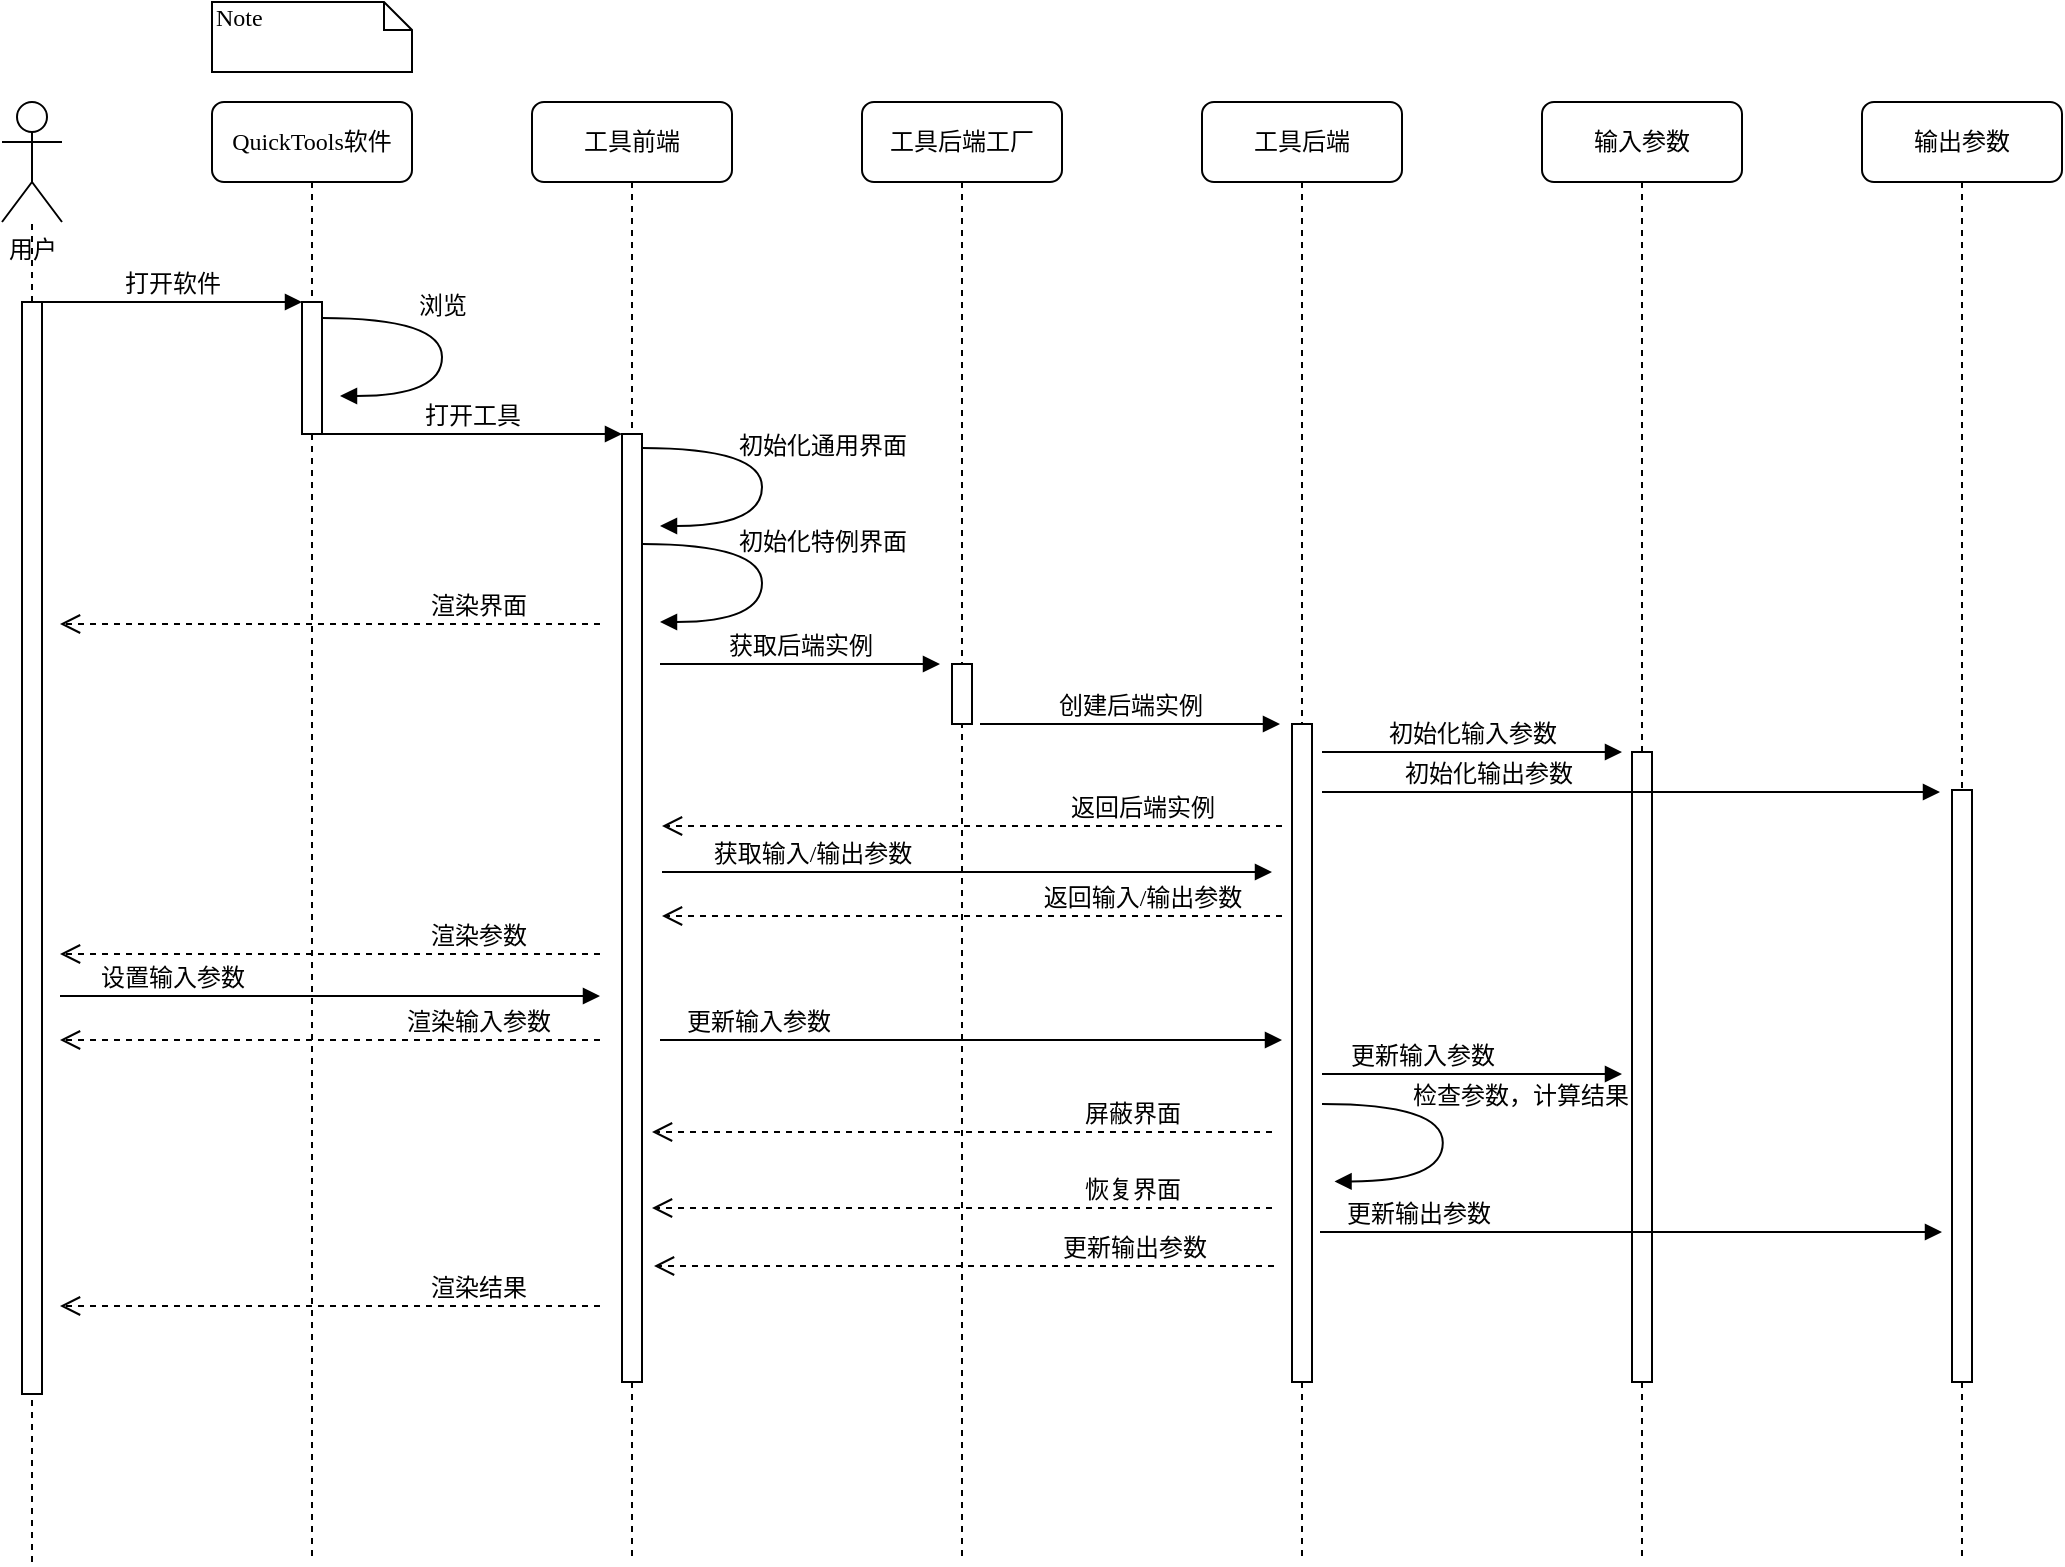 <mxfile version="23.1.5" type="device">
  <diagram name="Page-1" id="13e1069c-82ec-6db2-03f1-153e76fe0fe0">
    <mxGraphModel dx="1803" dy="1040" grid="1" gridSize="10" guides="1" tooltips="1" connect="1" arrows="1" fold="1" page="1" pageScale="1" pageWidth="1100" pageHeight="850" background="none" math="0" shadow="0">
      <root>
        <mxCell id="0" />
        <mxCell id="1" parent="0" />
        <mxCell id="zkXxXNobY6UrV_OO1nqk-1" value="QuickTools软件" style="shape=umlLifeline;perimeter=lifelinePerimeter;whiteSpace=wrap;html=1;container=1;collapsible=0;recursiveResize=0;outlineConnect=0;rounded=1;shadow=0;comic=0;labelBackgroundColor=none;strokeWidth=1;fontFamily=Verdana;fontSize=12;align=center;" parent="1" vertex="1">
          <mxGeometry x="146" y="84" width="100" height="730" as="geometry" />
        </mxCell>
        <mxCell id="5pYDzcxZIdraRvupaK1v-10" value="渲染界面" style="html=1;verticalAlign=bottom;endArrow=open;dashed=1;endSize=8;labelBackgroundColor=none;fontFamily=Verdana;fontSize=12;edgeStyle=elbowEdgeStyle;elbow=vertical;" parent="zkXxXNobY6UrV_OO1nqk-1" edge="1">
          <mxGeometry x="-0.548" relative="1" as="geometry">
            <mxPoint x="-76" y="261" as="targetPoint" />
            <Array as="points" />
            <mxPoint x="194" y="261" as="sourcePoint" />
            <mxPoint as="offset" />
          </mxGeometry>
        </mxCell>
        <mxCell id="5pYDzcxZIdraRvupaK1v-15" value="渲染结果" style="html=1;verticalAlign=bottom;endArrow=open;dashed=1;endSize=8;labelBackgroundColor=none;fontFamily=Verdana;fontSize=12;edgeStyle=elbowEdgeStyle;elbow=vertical;" parent="zkXxXNobY6UrV_OO1nqk-1" edge="1">
          <mxGeometry x="-0.548" relative="1" as="geometry">
            <mxPoint x="-76" y="602" as="targetPoint" />
            <Array as="points" />
            <mxPoint x="194" y="602" as="sourcePoint" />
            <mxPoint as="offset" />
          </mxGeometry>
        </mxCell>
        <mxCell id="0RdmLxTJzotYCwADJwB2-8" value="渲染参数" style="html=1;verticalAlign=bottom;endArrow=open;dashed=1;endSize=8;labelBackgroundColor=none;fontFamily=Verdana;fontSize=12;edgeStyle=elbowEdgeStyle;elbow=vertical;" edge="1" parent="zkXxXNobY6UrV_OO1nqk-1">
          <mxGeometry x="-0.548" relative="1" as="geometry">
            <mxPoint x="-76" y="426" as="targetPoint" />
            <Array as="points" />
            <mxPoint x="194" y="426" as="sourcePoint" />
            <mxPoint as="offset" />
          </mxGeometry>
        </mxCell>
        <mxCell id="zkXxXNobY6UrV_OO1nqk-3" value="" style="endArrow=none;dashed=1;html=1;rounded=0;" parent="1" target="zkXxXNobY6UrV_OO1nqk-11" edge="1">
          <mxGeometry width="50" height="50" relative="1" as="geometry">
            <mxPoint x="56" y="814" as="sourcePoint" />
            <mxPoint x="56" y="168" as="targetPoint" />
          </mxGeometry>
        </mxCell>
        <mxCell id="zkXxXNobY6UrV_OO1nqk-4" value="工具前端" style="shape=umlLifeline;perimeter=lifelinePerimeter;whiteSpace=wrap;html=1;container=1;collapsible=0;recursiveResize=0;outlineConnect=0;rounded=1;shadow=0;comic=0;labelBackgroundColor=none;strokeWidth=1;fontFamily=Verdana;fontSize=12;align=center;" parent="1" vertex="1">
          <mxGeometry x="306" y="84" width="100" height="730" as="geometry" />
        </mxCell>
        <mxCell id="5pYDzcxZIdraRvupaK1v-18" value="渲染输入参数" style="html=1;verticalAlign=bottom;endArrow=open;dashed=1;endSize=8;labelBackgroundColor=none;fontFamily=Verdana;fontSize=12;edgeStyle=elbowEdgeStyle;elbow=vertical;" parent="zkXxXNobY6UrV_OO1nqk-4" edge="1">
          <mxGeometry x="-0.547" relative="1" as="geometry">
            <mxPoint x="-236" y="469" as="targetPoint" />
            <Array as="points" />
            <mxPoint x="34" y="469" as="sourcePoint" />
            <mxPoint as="offset" />
          </mxGeometry>
        </mxCell>
        <mxCell id="0RdmLxTJzotYCwADJwB2-2" value="" style="html=1;points=[];perimeter=orthogonalPerimeter;rounded=0;shadow=0;comic=0;labelBackgroundColor=none;strokeWidth=1;fontFamily=Verdana;fontSize=12;align=center;" vertex="1" parent="zkXxXNobY6UrV_OO1nqk-4">
          <mxGeometry x="45" y="166" width="10" height="474" as="geometry" />
        </mxCell>
        <mxCell id="zkXxXNobY6UrV_OO1nqk-7" value="打开软件" style="html=1;verticalAlign=bottom;endArrow=block;entryX=0;entryY=0;labelBackgroundColor=none;fontFamily=Verdana;fontSize=12;edgeStyle=elbowEdgeStyle;elbow=vertical;" parent="1" source="zkXxXNobY6UrV_OO1nqk-12" target="zkXxXNobY6UrV_OO1nqk-13" edge="1">
          <mxGeometry relative="1" as="geometry">
            <mxPoint x="126" y="194" as="sourcePoint" />
            <mxPoint as="offset" />
          </mxGeometry>
        </mxCell>
        <mxCell id="zkXxXNobY6UrV_OO1nqk-8" value="打开工具" style="html=1;verticalAlign=bottom;endArrow=block;entryX=0;entryY=0;labelBackgroundColor=none;fontFamily=Verdana;fontSize=12;edgeStyle=elbowEdgeStyle;elbow=vertical;" parent="1" edge="1">
          <mxGeometry relative="1" as="geometry">
            <mxPoint x="201" y="249.997" as="sourcePoint" />
            <mxPoint x="351" y="250.14" as="targetPoint" />
          </mxGeometry>
        </mxCell>
        <mxCell id="zkXxXNobY6UrV_OO1nqk-9" value="Note" style="shape=note;whiteSpace=wrap;html=1;size=14;verticalAlign=top;align=left;spacingTop=-6;rounded=0;shadow=0;comic=0;labelBackgroundColor=none;strokeWidth=1;fontFamily=Verdana;fontSize=12" parent="1" vertex="1">
          <mxGeometry x="146" y="34" width="100" height="35" as="geometry" />
        </mxCell>
        <mxCell id="zkXxXNobY6UrV_OO1nqk-11" value="用户" style="shape=umlActor;verticalLabelPosition=bottom;verticalAlign=top;html=1;outlineConnect=0;" parent="1" vertex="1">
          <mxGeometry x="41" y="84" width="30" height="60" as="geometry" />
        </mxCell>
        <mxCell id="zkXxXNobY6UrV_OO1nqk-12" value="" style="html=1;points=[];perimeter=orthogonalPerimeter;rounded=0;shadow=0;comic=0;labelBackgroundColor=none;strokeWidth=1;fontFamily=Verdana;fontSize=12;align=center;" parent="1" vertex="1">
          <mxGeometry x="51" y="184" width="10" height="546" as="geometry" />
        </mxCell>
        <mxCell id="zkXxXNobY6UrV_OO1nqk-13" value="" style="html=1;points=[];perimeter=orthogonalPerimeter;rounded=0;shadow=0;comic=0;labelBackgroundColor=none;strokeWidth=1;fontFamily=Verdana;fontSize=12;align=center;" parent="1" vertex="1">
          <mxGeometry x="191" y="184" width="10" height="66" as="geometry" />
        </mxCell>
        <mxCell id="zkXxXNobY6UrV_OO1nqk-15" value="浏览" style="html=1;verticalAlign=bottom;endArrow=block;labelBackgroundColor=none;fontFamily=Verdana;fontSize=12;elbow=vertical;edgeStyle=orthogonalEdgeStyle;curved=1;exitX=0.96;exitY=0.262;exitPerimeter=0;exitDx=0;exitDy=0;" parent="1" edge="1">
          <mxGeometry x="-0.162" relative="1" as="geometry">
            <mxPoint x="201" y="192" as="sourcePoint" />
            <mxPoint x="210" y="231" as="targetPoint" />
            <Array as="points">
              <mxPoint x="261" y="192" />
              <mxPoint x="261" y="231" />
            </Array>
            <mxPoint as="offset" />
          </mxGeometry>
        </mxCell>
        <mxCell id="zkXxXNobY6UrV_OO1nqk-38" value="输入参数" style="shape=umlLifeline;perimeter=lifelinePerimeter;whiteSpace=wrap;html=1;container=1;collapsible=0;recursiveResize=0;outlineConnect=0;rounded=1;shadow=0;comic=0;labelBackgroundColor=none;strokeWidth=1;fontFamily=Verdana;fontSize=12;align=center;" parent="1" vertex="1">
          <mxGeometry x="811" y="84" width="100" height="730" as="geometry" />
        </mxCell>
        <mxCell id="0RdmLxTJzotYCwADJwB2-5" value="" style="html=1;points=[];perimeter=orthogonalPerimeter;rounded=0;shadow=0;comic=0;labelBackgroundColor=none;strokeWidth=1;fontFamily=Verdana;fontSize=12;align=center;" vertex="1" parent="zkXxXNobY6UrV_OO1nqk-38">
          <mxGeometry x="45" y="325" width="10" height="315" as="geometry" />
        </mxCell>
        <mxCell id="5pYDzcxZIdraRvupaK1v-16" value="更新输出参数" style="html=1;verticalAlign=bottom;endArrow=block;labelBackgroundColor=none;fontFamily=Verdana;fontSize=12;edgeStyle=elbowEdgeStyle;elbow=vertical;" parent="zkXxXNobY6UrV_OO1nqk-38" edge="1">
          <mxGeometry x="-0.687" relative="1" as="geometry">
            <mxPoint x="-111" y="565" as="sourcePoint" />
            <mxPoint x="200" y="565.17" as="targetPoint" />
            <mxPoint as="offset" />
          </mxGeometry>
        </mxCell>
        <mxCell id="zkXxXNobY6UrV_OO1nqk-41" value="工具后端" style="shape=umlLifeline;perimeter=lifelinePerimeter;whiteSpace=wrap;html=1;container=1;collapsible=0;recursiveResize=0;outlineConnect=0;rounded=1;shadow=0;comic=0;labelBackgroundColor=none;strokeWidth=1;fontFamily=Verdana;fontSize=12;align=center;" parent="1" vertex="1">
          <mxGeometry x="641" y="84" width="100" height="730" as="geometry" />
        </mxCell>
        <mxCell id="5pYDzcxZIdraRvupaK1v-3" value="初始化输入参数" style="html=1;verticalAlign=bottom;endArrow=block;entryX=0;entryY=0;labelBackgroundColor=none;fontFamily=Verdana;fontSize=12;edgeStyle=elbowEdgeStyle;elbow=vertical;" parent="zkXxXNobY6UrV_OO1nqk-41" edge="1">
          <mxGeometry x="-0.003" relative="1" as="geometry">
            <mxPoint x="60" y="325" as="sourcePoint" />
            <mxPoint x="210" y="325.143" as="targetPoint" />
            <mxPoint as="offset" />
          </mxGeometry>
        </mxCell>
        <mxCell id="5pYDzcxZIdraRvupaK1v-12" value="返回输入/输出参数" style="html=1;verticalAlign=bottom;endArrow=open;dashed=1;endSize=8;labelBackgroundColor=none;fontFamily=Verdana;fontSize=12;edgeStyle=elbowEdgeStyle;elbow=vertical;" parent="zkXxXNobY6UrV_OO1nqk-41" edge="1">
          <mxGeometry x="-0.548" relative="1" as="geometry">
            <mxPoint x="-270" y="407" as="targetPoint" />
            <Array as="points" />
            <mxPoint x="40" y="407" as="sourcePoint" />
            <mxPoint as="offset" />
          </mxGeometry>
        </mxCell>
        <mxCell id="0RdmLxTJzotYCwADJwB2-4" value="" style="html=1;points=[];perimeter=orthogonalPerimeter;rounded=0;shadow=0;comic=0;labelBackgroundColor=none;strokeWidth=1;fontFamily=Verdana;fontSize=12;align=center;" vertex="1" parent="zkXxXNobY6UrV_OO1nqk-41">
          <mxGeometry x="45" y="311" width="10" height="329" as="geometry" />
        </mxCell>
        <mxCell id="zkXxXNobY6UrV_OO1nqk-42" value="工具后端工厂" style="shape=umlLifeline;perimeter=lifelinePerimeter;whiteSpace=wrap;html=1;container=1;collapsible=0;recursiveResize=0;outlineConnect=0;rounded=1;shadow=0;comic=0;labelBackgroundColor=none;strokeWidth=1;fontFamily=Verdana;fontSize=12;align=center;" parent="1" vertex="1">
          <mxGeometry x="471" y="84" width="100" height="730" as="geometry" />
        </mxCell>
        <mxCell id="zkXxXNobY6UrV_OO1nqk-49" value="返回后端实例" style="html=1;verticalAlign=bottom;endArrow=open;dashed=1;endSize=8;labelBackgroundColor=none;fontFamily=Verdana;fontSize=12;edgeStyle=elbowEdgeStyle;elbow=vertical;" parent="zkXxXNobY6UrV_OO1nqk-42" edge="1">
          <mxGeometry x="-0.548" relative="1" as="geometry">
            <mxPoint x="-100" y="362" as="targetPoint" />
            <Array as="points" />
            <mxPoint x="210" y="362" as="sourcePoint" />
            <mxPoint as="offset" />
          </mxGeometry>
        </mxCell>
        <mxCell id="5pYDzcxZIdraRvupaK1v-2" value="更新输入参数" style="html=1;verticalAlign=bottom;endArrow=block;labelBackgroundColor=none;fontFamily=Verdana;fontSize=12;edgeStyle=elbowEdgeStyle;elbow=vertical;" parent="zkXxXNobY6UrV_OO1nqk-42" edge="1">
          <mxGeometry x="-0.687" relative="1" as="geometry">
            <mxPoint x="-101" y="469" as="sourcePoint" />
            <mxPoint x="210" y="469" as="targetPoint" />
            <mxPoint as="offset" />
          </mxGeometry>
        </mxCell>
        <mxCell id="5pYDzcxZIdraRvupaK1v-11" value="获取输入/输出参数" style="html=1;verticalAlign=bottom;endArrow=block;labelBackgroundColor=none;fontFamily=Verdana;fontSize=12;edgeStyle=elbowEdgeStyle;elbow=vertical;" parent="zkXxXNobY6UrV_OO1nqk-42" edge="1">
          <mxGeometry x="-0.508" relative="1" as="geometry">
            <mxPoint x="-100" y="385" as="sourcePoint" />
            <mxPoint x="205" y="385" as="targetPoint" />
            <mxPoint as="offset" />
          </mxGeometry>
        </mxCell>
        <mxCell id="5pYDzcxZIdraRvupaK1v-14" value="更新输出参数" style="html=1;verticalAlign=bottom;endArrow=open;dashed=1;endSize=8;labelBackgroundColor=none;fontFamily=Verdana;fontSize=12;edgeStyle=elbowEdgeStyle;elbow=vertical;" parent="zkXxXNobY6UrV_OO1nqk-42" edge="1">
          <mxGeometry x="-0.548" relative="1" as="geometry">
            <mxPoint x="-104" y="582" as="targetPoint" />
            <Array as="points" />
            <mxPoint x="206" y="582" as="sourcePoint" />
            <mxPoint as="offset" />
          </mxGeometry>
        </mxCell>
        <mxCell id="0RdmLxTJzotYCwADJwB2-3" value="" style="html=1;points=[];perimeter=orthogonalPerimeter;rounded=0;shadow=0;comic=0;labelBackgroundColor=none;strokeWidth=1;fontFamily=Verdana;fontSize=12;align=center;" vertex="1" parent="zkXxXNobY6UrV_OO1nqk-42">
          <mxGeometry x="45" y="281" width="10" height="30" as="geometry" />
        </mxCell>
        <mxCell id="zkXxXNobY6UrV_OO1nqk-43" value="初始化通用界面" style="html=1;verticalAlign=bottom;endArrow=block;labelBackgroundColor=none;fontFamily=Verdana;fontSize=12;elbow=vertical;edgeStyle=orthogonalEdgeStyle;curved=1;exitX=0.96;exitY=0.262;exitPerimeter=0;exitDx=0;exitDy=0;" parent="1" edge="1">
          <mxGeometry x="-0.094" y="30" relative="1" as="geometry">
            <mxPoint x="361" y="257" as="sourcePoint" />
            <mxPoint x="370" y="296" as="targetPoint" />
            <Array as="points">
              <mxPoint x="421" y="257" />
              <mxPoint x="421" y="296" />
            </Array>
            <mxPoint as="offset" />
          </mxGeometry>
        </mxCell>
        <mxCell id="zkXxXNobY6UrV_OO1nqk-44" value="初始化特例界面" style="html=1;verticalAlign=bottom;endArrow=block;labelBackgroundColor=none;fontFamily=Verdana;fontSize=12;elbow=vertical;edgeStyle=orthogonalEdgeStyle;curved=1;exitX=0.96;exitY=0.262;exitPerimeter=0;exitDx=0;exitDy=0;" parent="1" edge="1">
          <mxGeometry x="-0.094" y="30" relative="1" as="geometry">
            <mxPoint x="361" y="305" as="sourcePoint" />
            <mxPoint x="370" y="344" as="targetPoint" />
            <Array as="points">
              <mxPoint x="421" y="305" />
              <mxPoint x="421" y="344" />
            </Array>
            <mxPoint as="offset" />
          </mxGeometry>
        </mxCell>
        <mxCell id="zkXxXNobY6UrV_OO1nqk-48" value="创建后端实例" style="html=1;verticalAlign=bottom;endArrow=block;labelBackgroundColor=none;fontFamily=Verdana;fontSize=12;edgeStyle=elbowEdgeStyle;elbow=vertical;" parent="1" edge="1">
          <mxGeometry x="-0.003" relative="1" as="geometry">
            <mxPoint x="530" y="395" as="sourcePoint" />
            <mxPoint x="680" y="395" as="targetPoint" />
            <mxPoint as="offset" />
          </mxGeometry>
        </mxCell>
        <mxCell id="5pYDzcxZIdraRvupaK1v-1" value="设置输入参数" style="html=1;verticalAlign=bottom;endArrow=block;labelBackgroundColor=none;fontFamily=Verdana;fontSize=12;edgeStyle=elbowEdgeStyle;elbow=vertical;" parent="1" edge="1">
          <mxGeometry x="-0.586" relative="1" as="geometry">
            <mxPoint x="70" y="531" as="sourcePoint" />
            <mxPoint x="340" y="531" as="targetPoint" />
            <mxPoint as="offset" />
          </mxGeometry>
        </mxCell>
        <mxCell id="5pYDzcxZIdraRvupaK1v-4" value="输出参数" style="shape=umlLifeline;perimeter=lifelinePerimeter;whiteSpace=wrap;html=1;container=1;collapsible=0;recursiveResize=0;outlineConnect=0;rounded=1;shadow=0;comic=0;labelBackgroundColor=none;strokeWidth=1;fontFamily=Verdana;fontSize=12;align=center;" parent="1" vertex="1">
          <mxGeometry x="971" y="84" width="100" height="730" as="geometry" />
        </mxCell>
        <mxCell id="0RdmLxTJzotYCwADJwB2-6" value="" style="html=1;points=[];perimeter=orthogonalPerimeter;rounded=0;shadow=0;comic=0;labelBackgroundColor=none;strokeWidth=1;fontFamily=Verdana;fontSize=12;align=center;" vertex="1" parent="5pYDzcxZIdraRvupaK1v-4">
          <mxGeometry x="45" y="344" width="10" height="296" as="geometry" />
        </mxCell>
        <mxCell id="5pYDzcxZIdraRvupaK1v-5" value="初始化输出参数" style="html=1;verticalAlign=bottom;endArrow=block;labelBackgroundColor=none;fontFamily=Verdana;fontSize=12;edgeStyle=elbowEdgeStyle;elbow=vertical;" parent="1" edge="1">
          <mxGeometry x="-0.467" relative="1" as="geometry">
            <mxPoint x="701" y="429" as="sourcePoint" />
            <mxPoint x="1010" y="429" as="targetPoint" />
            <mxPoint as="offset" />
            <Array as="points">
              <mxPoint x="981" y="429" />
            </Array>
          </mxGeometry>
        </mxCell>
        <mxCell id="5pYDzcxZIdraRvupaK1v-13" value="检查参数，计算结果" style="html=1;verticalAlign=bottom;endArrow=block;labelBackgroundColor=none;fontFamily=Verdana;fontSize=12;elbow=vertical;edgeStyle=orthogonalEdgeStyle;curved=1;exitX=0.96;exitY=0.262;exitPerimeter=0;exitDx=0;exitDy=0;entryX=1.087;entryY=0.225;entryDx=0;entryDy=0;entryPerimeter=0;" parent="1" edge="1">
          <mxGeometry x="-0.146" y="39" relative="1" as="geometry">
            <mxPoint x="701" y="585" as="sourcePoint" />
            <mxPoint x="707.27" y="623.7" as="targetPoint" />
            <Array as="points">
              <mxPoint x="761.4" y="584.7" />
              <mxPoint x="761.4" y="623.7" />
            </Array>
            <mxPoint as="offset" />
          </mxGeometry>
        </mxCell>
        <mxCell id="5pYDzcxZIdraRvupaK1v-17" value="更新输入参数" style="html=1;verticalAlign=bottom;endArrow=block;labelBackgroundColor=none;fontFamily=Verdana;fontSize=12;edgeStyle=elbowEdgeStyle;elbow=vertical;" parent="1" edge="1">
          <mxGeometry x="-0.333" relative="1" as="geometry">
            <mxPoint x="701" y="570" as="sourcePoint" />
            <mxPoint x="851" y="570" as="targetPoint" />
            <mxPoint as="offset" />
          </mxGeometry>
        </mxCell>
        <mxCell id="0RdmLxTJzotYCwADJwB2-1" value="屏蔽界面" style="html=1;verticalAlign=bottom;endArrow=open;dashed=1;endSize=8;labelBackgroundColor=none;fontFamily=Verdana;fontSize=12;edgeStyle=elbowEdgeStyle;elbow=vertical;" edge="1" parent="1">
          <mxGeometry x="-0.548" relative="1" as="geometry">
            <mxPoint x="366" y="599" as="targetPoint" />
            <Array as="points" />
            <mxPoint x="676" y="599" as="sourcePoint" />
            <mxPoint as="offset" />
          </mxGeometry>
        </mxCell>
        <mxCell id="zkXxXNobY6UrV_OO1nqk-46" value="获取后端实例" style="html=1;verticalAlign=bottom;endArrow=block;labelBackgroundColor=none;fontFamily=Verdana;fontSize=12;edgeStyle=elbowEdgeStyle;elbow=vertical;" parent="1" edge="1">
          <mxGeometry relative="1" as="geometry">
            <mxPoint x="370" y="365" as="sourcePoint" />
            <mxPoint x="510" y="365" as="targetPoint" />
          </mxGeometry>
        </mxCell>
        <mxCell id="0RdmLxTJzotYCwADJwB2-9" value="恢复界面" style="html=1;verticalAlign=bottom;endArrow=open;dashed=1;endSize=8;labelBackgroundColor=none;fontFamily=Verdana;fontSize=12;edgeStyle=elbowEdgeStyle;elbow=vertical;" edge="1" parent="1">
          <mxGeometry x="-0.548" relative="1" as="geometry">
            <mxPoint x="366" y="637" as="targetPoint" />
            <Array as="points" />
            <mxPoint x="676" y="637" as="sourcePoint" />
            <mxPoint as="offset" />
          </mxGeometry>
        </mxCell>
      </root>
    </mxGraphModel>
  </diagram>
</mxfile>
